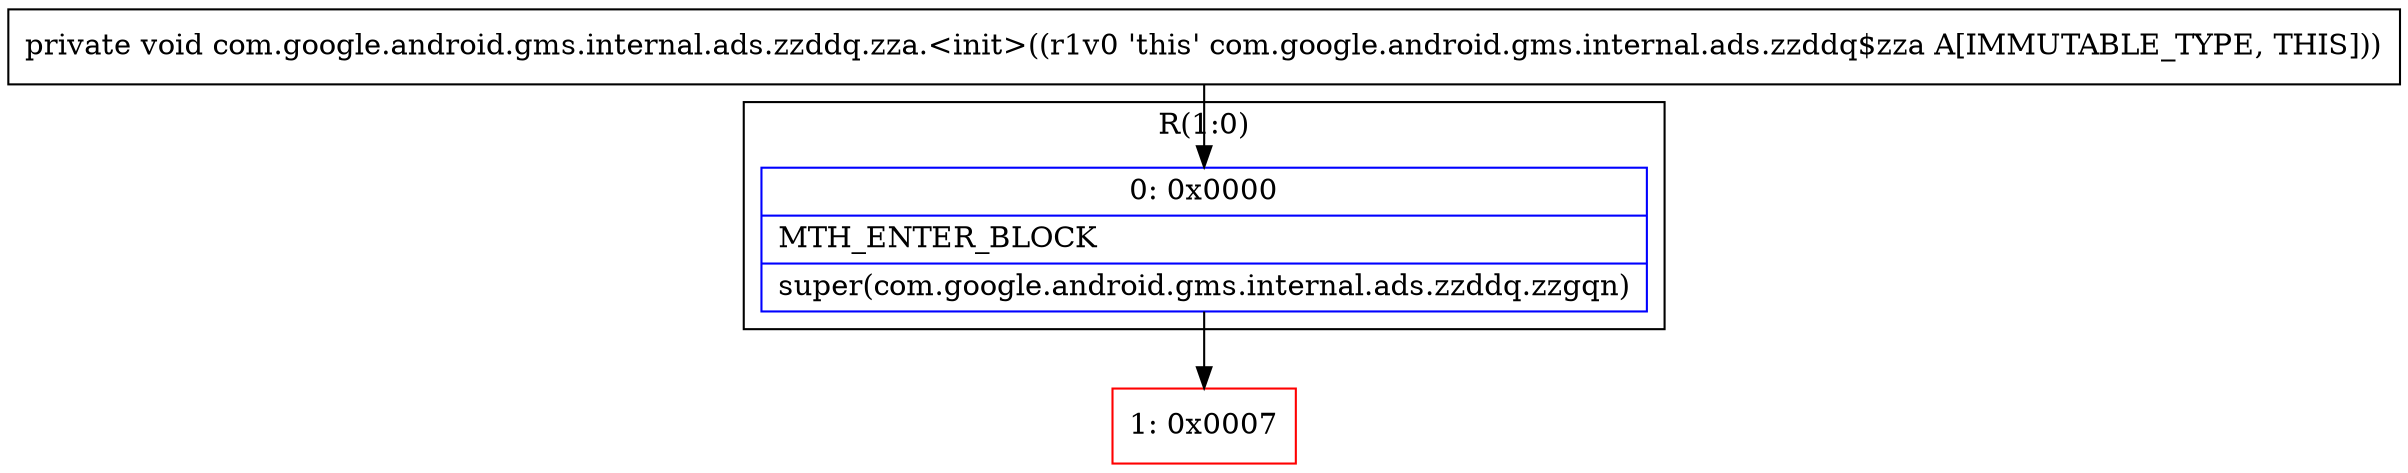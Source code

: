 digraph "CFG forcom.google.android.gms.internal.ads.zzddq.zza.\<init\>()V" {
subgraph cluster_Region_599243338 {
label = "R(1:0)";
node [shape=record,color=blue];
Node_0 [shape=record,label="{0\:\ 0x0000|MTH_ENTER_BLOCK\l|super(com.google.android.gms.internal.ads.zzddq.zzgqn)\l}"];
}
Node_1 [shape=record,color=red,label="{1\:\ 0x0007}"];
MethodNode[shape=record,label="{private void com.google.android.gms.internal.ads.zzddq.zza.\<init\>((r1v0 'this' com.google.android.gms.internal.ads.zzddq$zza A[IMMUTABLE_TYPE, THIS])) }"];
MethodNode -> Node_0;
Node_0 -> Node_1;
}

